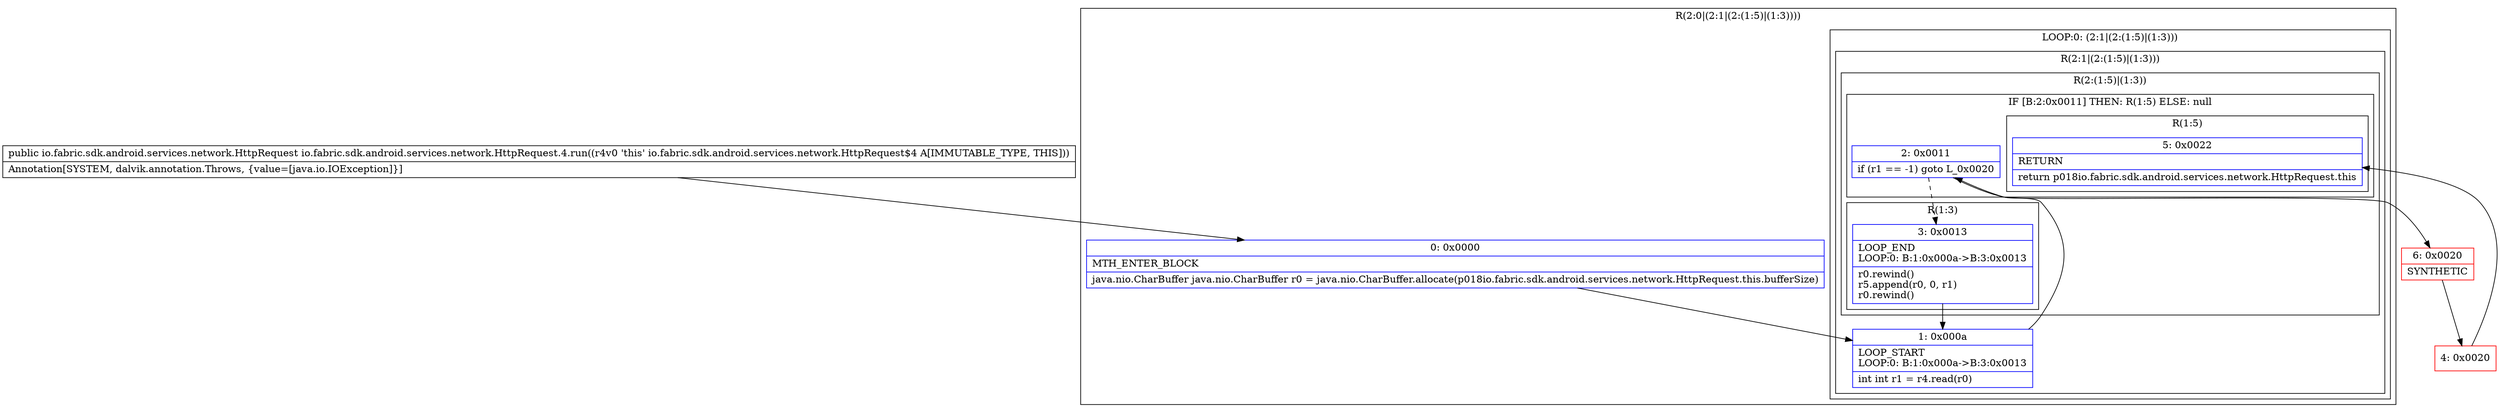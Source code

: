 digraph "CFG forio.fabric.sdk.android.services.network.HttpRequest.4.run()Lio\/fabric\/sdk\/android\/services\/network\/HttpRequest;" {
subgraph cluster_Region_1776240395 {
label = "R(2:0|(2:1|(2:(1:5)|(1:3))))";
node [shape=record,color=blue];
Node_0 [shape=record,label="{0\:\ 0x0000|MTH_ENTER_BLOCK\l|java.nio.CharBuffer java.nio.CharBuffer r0 = java.nio.CharBuffer.allocate(p018io.fabric.sdk.android.services.network.HttpRequest.this.bufferSize)\l}"];
subgraph cluster_LoopRegion_1826006095 {
label = "LOOP:0: (2:1|(2:(1:5)|(1:3)))";
node [shape=record,color=blue];
subgraph cluster_Region_401163821 {
label = "R(2:1|(2:(1:5)|(1:3)))";
node [shape=record,color=blue];
Node_1 [shape=record,label="{1\:\ 0x000a|LOOP_START\lLOOP:0: B:1:0x000a\-\>B:3:0x0013\l|int int r1 = r4.read(r0)\l}"];
subgraph cluster_Region_62239535 {
label = "R(2:(1:5)|(1:3))";
node [shape=record,color=blue];
subgraph cluster_IfRegion_1513518914 {
label = "IF [B:2:0x0011] THEN: R(1:5) ELSE: null";
node [shape=record,color=blue];
Node_2 [shape=record,label="{2\:\ 0x0011|if (r1 == \-1) goto L_0x0020\l}"];
subgraph cluster_Region_420057258 {
label = "R(1:5)";
node [shape=record,color=blue];
Node_5 [shape=record,label="{5\:\ 0x0022|RETURN\l|return p018io.fabric.sdk.android.services.network.HttpRequest.this\l}"];
}
}
subgraph cluster_Region_1822443148 {
label = "R(1:3)";
node [shape=record,color=blue];
Node_3 [shape=record,label="{3\:\ 0x0013|LOOP_END\lLOOP:0: B:1:0x000a\-\>B:3:0x0013\l|r0.rewind()\lr5.append(r0, 0, r1)\lr0.rewind()\l}"];
}
}
}
}
}
Node_4 [shape=record,color=red,label="{4\:\ 0x0020}"];
Node_6 [shape=record,color=red,label="{6\:\ 0x0020|SYNTHETIC\l}"];
MethodNode[shape=record,label="{public io.fabric.sdk.android.services.network.HttpRequest io.fabric.sdk.android.services.network.HttpRequest.4.run((r4v0 'this' io.fabric.sdk.android.services.network.HttpRequest$4 A[IMMUTABLE_TYPE, THIS]))  | Annotation[SYSTEM, dalvik.annotation.Throws, \{value=[java.io.IOException]\}]\l}"];
MethodNode -> Node_0;
Node_0 -> Node_1;
Node_1 -> Node_2;
Node_2 -> Node_3[style=dashed];
Node_2 -> Node_6;
Node_3 -> Node_1;
Node_4 -> Node_5;
Node_6 -> Node_4;
}

